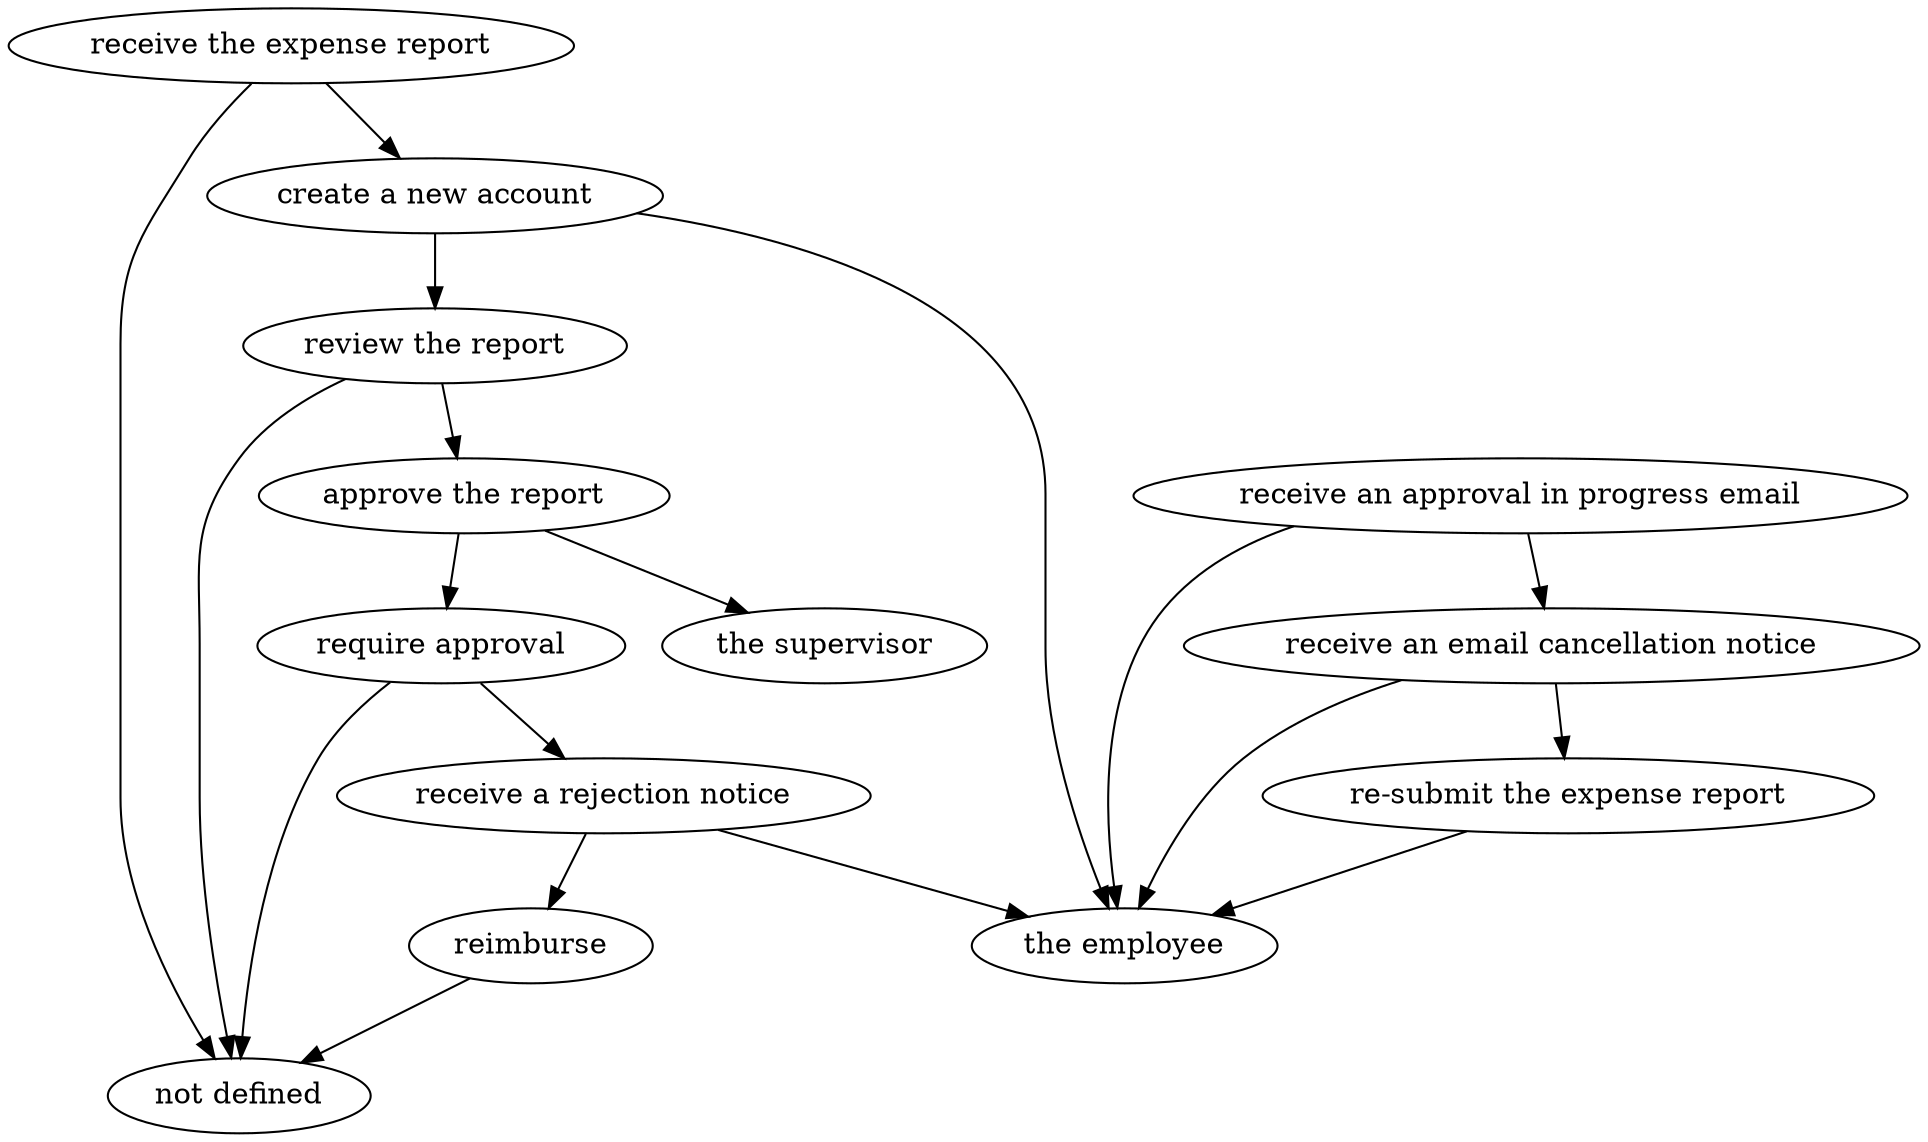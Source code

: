 strict digraph "doc-9.5" {
	graph [name="doc-9.5"];
	"receive the expense report"	[attrs="{'type': 'Activity', 'label': 'receive the expense report'}"];
	"create a new account"	[attrs="{'type': 'Activity', 'label': 'create a new account'}"];
	"receive the expense report" -> "create a new account"	[attrs="{'type': 'flow', 'label': 'flow'}"];
	"not defined"	[attrs="{'type': 'Actor', 'label': 'not defined'}"];
	"receive the expense report" -> "not defined"	[attrs="{'type': 'actor performer', 'label': 'actor performer'}"];
	"review the report"	[attrs="{'type': 'Activity', 'label': 'review the report'}"];
	"create a new account" -> "review the report"	[attrs="{'type': 'flow', 'label': 'flow'}"];
	"the employee"	[attrs="{'type': 'Actor', 'label': 'the employee'}"];
	"create a new account" -> "the employee"	[attrs="{'type': 'actor performer', 'label': 'actor performer'}"];
	"approve the report"	[attrs="{'type': 'Activity', 'label': 'approve the report'}"];
	"review the report" -> "approve the report"	[attrs="{'type': 'flow', 'label': 'flow'}"];
	"review the report" -> "not defined"	[attrs="{'type': 'actor performer', 'label': 'actor performer'}"];
	"require approval"	[attrs="{'type': 'Activity', 'label': 'require approval'}"];
	"approve the report" -> "require approval"	[attrs="{'type': 'flow', 'label': 'flow'}"];
	"the supervisor"	[attrs="{'type': 'Actor', 'label': 'the supervisor'}"];
	"approve the report" -> "the supervisor"	[attrs="{'type': 'actor performer', 'label': 'actor performer'}"];
	"receive a rejection notice"	[attrs="{'type': 'Activity', 'label': 'receive a rejection notice'}"];
	"require approval" -> "receive a rejection notice"	[attrs="{'type': 'flow', 'label': 'flow'}"];
	"require approval" -> "not defined"	[attrs="{'type': 'actor performer', 'label': 'actor performer'}"];
	reimburse	[attrs="{'type': 'Activity', 'label': 'reimburse'}"];
	"receive a rejection notice" -> reimburse	[attrs="{'type': 'flow', 'label': 'flow'}"];
	"receive a rejection notice" -> "the employee"	[attrs="{'type': 'actor performer', 'label': 'actor performer'}"];
	reimburse -> "not defined"	[attrs="{'type': 'actor performer', 'label': 'actor performer'}"];
	"receive an approval in progress email"	[attrs="{'type': 'Activity', 'label': 'receive an approval in progress email'}"];
	"receive an email cancellation notice"	[attrs="{'type': 'Activity', 'label': 'receive an email cancellation notice'}"];
	"receive an approval in progress email" -> "receive an email cancellation notice"	[attrs="{'type': 'flow', 'label': 'flow'}"];
	"receive an approval in progress email" -> "the employee"	[attrs="{'type': 'actor performer', 'label': 'actor performer'}"];
	"re-submit the expense report"	[attrs="{'type': 'Activity', 'label': 're-submit the expense report'}"];
	"receive an email cancellation notice" -> "re-submit the expense report"	[attrs="{'type': 'flow', 'label': 'flow'}"];
	"receive an email cancellation notice" -> "the employee"	[attrs="{'type': 'actor performer', 'label': 'actor performer'}"];
	"re-submit the expense report" -> "the employee"	[attrs="{'type': 'actor performer', 'label': 'actor performer'}"];
}
